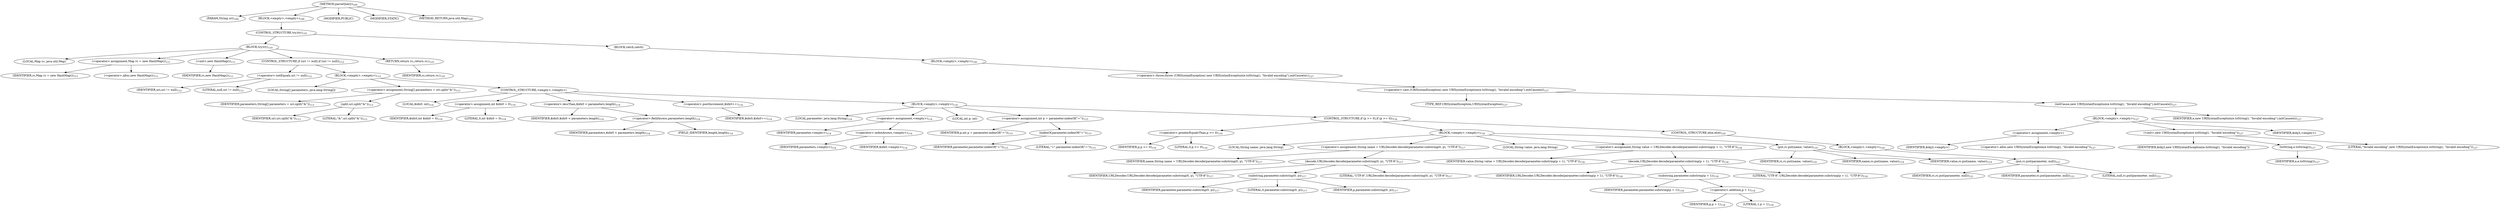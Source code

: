 digraph "parseQuery" {  
"261" [label = <(METHOD,parseQuery)<SUB>109</SUB>> ]
"262" [label = <(PARAM,String uri)<SUB>109</SUB>> ]
"263" [label = <(BLOCK,&lt;empty&gt;,&lt;empty&gt;)<SUB>109</SUB>> ]
"264" [label = <(CONTROL_STRUCTURE,try,try)<SUB>110</SUB>> ]
"265" [label = <(BLOCK,try,try)<SUB>110</SUB>> ]
"26" [label = <(LOCAL,Map rc: java.util.Map)> ]
"266" [label = <(&lt;operator&gt;.assignment,Map rc = new HashMap())<SUB>111</SUB>> ]
"267" [label = <(IDENTIFIER,rc,Map rc = new HashMap())<SUB>111</SUB>> ]
"268" [label = <(&lt;operator&gt;.alloc,new HashMap())<SUB>111</SUB>> ]
"269" [label = <(&lt;init&gt;,new HashMap())<SUB>111</SUB>> ]
"25" [label = <(IDENTIFIER,rc,new HashMap())<SUB>111</SUB>> ]
"270" [label = <(CONTROL_STRUCTURE,if (uri != null),if (uri != null))<SUB>112</SUB>> ]
"271" [label = <(&lt;operator&gt;.notEquals,uri != null)<SUB>112</SUB>> ]
"272" [label = <(IDENTIFIER,uri,uri != null)<SUB>112</SUB>> ]
"273" [label = <(LITERAL,null,uri != null)<SUB>112</SUB>> ]
"274" [label = <(BLOCK,&lt;empty&gt;,&lt;empty&gt;)<SUB>112</SUB>> ]
"275" [label = <(LOCAL,String[] parameters: java.lang.String[])> ]
"276" [label = <(&lt;operator&gt;.assignment,String[] parameters = uri.split(&quot;&amp;&quot;))<SUB>113</SUB>> ]
"277" [label = <(IDENTIFIER,parameters,String[] parameters = uri.split(&quot;&amp;&quot;))<SUB>113</SUB>> ]
"278" [label = <(split,uri.split(&quot;&amp;&quot;))<SUB>113</SUB>> ]
"279" [label = <(IDENTIFIER,uri,uri.split(&quot;&amp;&quot;))<SUB>113</SUB>> ]
"280" [label = <(LITERAL,&quot;&amp;&quot;,uri.split(&quot;&amp;&quot;))<SUB>113</SUB>> ]
"281" [label = <(CONTROL_STRUCTURE,&lt;empty&gt;,&lt;empty&gt;)> ]
"282" [label = <(LOCAL,$idx0: int)<SUB>114</SUB>> ]
"283" [label = <(&lt;operator&gt;.assignment,int $idx0 = 0)<SUB>114</SUB>> ]
"284" [label = <(IDENTIFIER,$idx0,int $idx0 = 0)<SUB>114</SUB>> ]
"285" [label = <(LITERAL,0,int $idx0 = 0)<SUB>114</SUB>> ]
"286" [label = <(&lt;operator&gt;.lessThan,$idx0 &lt; parameters.length)<SUB>114</SUB>> ]
"287" [label = <(IDENTIFIER,$idx0,$idx0 &lt; parameters.length)<SUB>114</SUB>> ]
"288" [label = <(&lt;operator&gt;.fieldAccess,parameters.length)<SUB>114</SUB>> ]
"289" [label = <(IDENTIFIER,parameters,$idx0 &lt; parameters.length)<SUB>114</SUB>> ]
"290" [label = <(FIELD_IDENTIFIER,length,length)<SUB>114</SUB>> ]
"291" [label = <(&lt;operator&gt;.postIncrement,$idx0++)<SUB>114</SUB>> ]
"292" [label = <(IDENTIFIER,$idx0,$idx0++)<SUB>114</SUB>> ]
"293" [label = <(BLOCK,&lt;empty&gt;,&lt;empty&gt;)<SUB>114</SUB>> ]
"294" [label = <(LOCAL,parameter: java.lang.String)<SUB>114</SUB>> ]
"295" [label = <(&lt;operator&gt;.assignment,&lt;empty&gt;)<SUB>114</SUB>> ]
"296" [label = <(IDENTIFIER,parameter,&lt;empty&gt;)<SUB>114</SUB>> ]
"297" [label = <(&lt;operator&gt;.indexAccess,&lt;empty&gt;)<SUB>114</SUB>> ]
"298" [label = <(IDENTIFIER,parameters,&lt;empty&gt;)<SUB>114</SUB>> ]
"299" [label = <(IDENTIFIER,$idx0,&lt;empty&gt;)<SUB>114</SUB>> ]
"300" [label = <(LOCAL,int p: int)> ]
"301" [label = <(&lt;operator&gt;.assignment,int p = parameter.indexOf(&quot;=&quot;))<SUB>115</SUB>> ]
"302" [label = <(IDENTIFIER,p,int p = parameter.indexOf(&quot;=&quot;))<SUB>115</SUB>> ]
"303" [label = <(indexOf,parameter.indexOf(&quot;=&quot;))<SUB>115</SUB>> ]
"304" [label = <(IDENTIFIER,parameter,parameter.indexOf(&quot;=&quot;))<SUB>115</SUB>> ]
"305" [label = <(LITERAL,&quot;=&quot;,parameter.indexOf(&quot;=&quot;))<SUB>115</SUB>> ]
"306" [label = <(CONTROL_STRUCTURE,if (p &gt;= 0),if (p &gt;= 0))<SUB>116</SUB>> ]
"307" [label = <(&lt;operator&gt;.greaterEqualsThan,p &gt;= 0)<SUB>116</SUB>> ]
"308" [label = <(IDENTIFIER,p,p &gt;= 0)<SUB>116</SUB>> ]
"309" [label = <(LITERAL,0,p &gt;= 0)<SUB>116</SUB>> ]
"310" [label = <(BLOCK,&lt;empty&gt;,&lt;empty&gt;)<SUB>116</SUB>> ]
"311" [label = <(LOCAL,String name: java.lang.String)> ]
"312" [label = <(&lt;operator&gt;.assignment,String name = URLDecoder.decode(parameter.substring(0, p), &quot;UTF-8&quot;))<SUB>117</SUB>> ]
"313" [label = <(IDENTIFIER,name,String name = URLDecoder.decode(parameter.substring(0, p), &quot;UTF-8&quot;))<SUB>117</SUB>> ]
"314" [label = <(decode,URLDecoder.decode(parameter.substring(0, p), &quot;UTF-8&quot;))<SUB>117</SUB>> ]
"315" [label = <(IDENTIFIER,URLDecoder,URLDecoder.decode(parameter.substring(0, p), &quot;UTF-8&quot;))<SUB>117</SUB>> ]
"316" [label = <(substring,parameter.substring(0, p))<SUB>117</SUB>> ]
"317" [label = <(IDENTIFIER,parameter,parameter.substring(0, p))<SUB>117</SUB>> ]
"318" [label = <(LITERAL,0,parameter.substring(0, p))<SUB>117</SUB>> ]
"319" [label = <(IDENTIFIER,p,parameter.substring(0, p))<SUB>117</SUB>> ]
"320" [label = <(LITERAL,&quot;UTF-8&quot;,URLDecoder.decode(parameter.substring(0, p), &quot;UTF-8&quot;))<SUB>117</SUB>> ]
"321" [label = <(LOCAL,String value: java.lang.String)> ]
"322" [label = <(&lt;operator&gt;.assignment,String value = URLDecoder.decode(parameter.substring(p + 1), &quot;UTF-8&quot;))<SUB>118</SUB>> ]
"323" [label = <(IDENTIFIER,value,String value = URLDecoder.decode(parameter.substring(p + 1), &quot;UTF-8&quot;))<SUB>118</SUB>> ]
"324" [label = <(decode,URLDecoder.decode(parameter.substring(p + 1), &quot;UTF-8&quot;))<SUB>118</SUB>> ]
"325" [label = <(IDENTIFIER,URLDecoder,URLDecoder.decode(parameter.substring(p + 1), &quot;UTF-8&quot;))<SUB>118</SUB>> ]
"326" [label = <(substring,parameter.substring(p + 1))<SUB>118</SUB>> ]
"327" [label = <(IDENTIFIER,parameter,parameter.substring(p + 1))<SUB>118</SUB>> ]
"328" [label = <(&lt;operator&gt;.addition,p + 1)<SUB>118</SUB>> ]
"329" [label = <(IDENTIFIER,p,p + 1)<SUB>118</SUB>> ]
"330" [label = <(LITERAL,1,p + 1)<SUB>118</SUB>> ]
"331" [label = <(LITERAL,&quot;UTF-8&quot;,URLDecoder.decode(parameter.substring(p + 1), &quot;UTF-8&quot;))<SUB>118</SUB>> ]
"332" [label = <(put,rc.put(name, value))<SUB>119</SUB>> ]
"333" [label = <(IDENTIFIER,rc,rc.put(name, value))<SUB>119</SUB>> ]
"334" [label = <(IDENTIFIER,name,rc.put(name, value))<SUB>119</SUB>> ]
"335" [label = <(IDENTIFIER,value,rc.put(name, value))<SUB>119</SUB>> ]
"336" [label = <(CONTROL_STRUCTURE,else,else)<SUB>120</SUB>> ]
"337" [label = <(BLOCK,&lt;empty&gt;,&lt;empty&gt;)<SUB>120</SUB>> ]
"338" [label = <(put,rc.put(parameter, null))<SUB>121</SUB>> ]
"339" [label = <(IDENTIFIER,rc,rc.put(parameter, null))<SUB>121</SUB>> ]
"340" [label = <(IDENTIFIER,parameter,rc.put(parameter, null))<SUB>121</SUB>> ]
"341" [label = <(LITERAL,null,rc.put(parameter, null))<SUB>121</SUB>> ]
"342" [label = <(RETURN,return rc;,return rc;)<SUB>125</SUB>> ]
"343" [label = <(IDENTIFIER,rc,return rc;)<SUB>125</SUB>> ]
"344" [label = <(BLOCK,catch,catch)> ]
"345" [label = <(BLOCK,&lt;empty&gt;,&lt;empty&gt;)<SUB>126</SUB>> ]
"346" [label = <(&lt;operator&gt;.throw,throw (URISyntaxException) new URISyntaxException(e.toString(), &quot;Invalid encoding&quot;).initCause(e);)<SUB>127</SUB>> ]
"347" [label = <(&lt;operator&gt;.cast,(URISyntaxException) new URISyntaxException(e.toString(), &quot;Invalid encoding&quot;).initCause(e))<SUB>127</SUB>> ]
"348" [label = <(TYPE_REF,URISyntaxException,URISyntaxException)<SUB>127</SUB>> ]
"349" [label = <(initCause,new URISyntaxException(e.toString(), &quot;Invalid encoding&quot;).initCause(e))<SUB>127</SUB>> ]
"350" [label = <(BLOCK,&lt;empty&gt;,&lt;empty&gt;)<SUB>127</SUB>> ]
"351" [label = <(&lt;operator&gt;.assignment,&lt;empty&gt;)> ]
"352" [label = <(IDENTIFIER,$obj3,&lt;empty&gt;)> ]
"353" [label = <(&lt;operator&gt;.alloc,new URISyntaxException(e.toString(), &quot;Invalid encoding&quot;))<SUB>127</SUB>> ]
"354" [label = <(&lt;init&gt;,new URISyntaxException(e.toString(), &quot;Invalid encoding&quot;))<SUB>127</SUB>> ]
"355" [label = <(IDENTIFIER,$obj3,new URISyntaxException(e.toString(), &quot;Invalid encoding&quot;))> ]
"356" [label = <(toString,e.toString())<SUB>127</SUB>> ]
"357" [label = <(IDENTIFIER,e,e.toString())<SUB>127</SUB>> ]
"358" [label = <(LITERAL,&quot;Invalid encoding&quot;,new URISyntaxException(e.toString(), &quot;Invalid encoding&quot;))<SUB>127</SUB>> ]
"359" [label = <(IDENTIFIER,$obj3,&lt;empty&gt;)> ]
"360" [label = <(IDENTIFIER,e,new URISyntaxException(e.toString(), &quot;Invalid encoding&quot;).initCause(e))<SUB>127</SUB>> ]
"361" [label = <(MODIFIER,PUBLIC)> ]
"362" [label = <(MODIFIER,STATIC)> ]
"363" [label = <(METHOD_RETURN,java.util.Map)<SUB>109</SUB>> ]
  "261" -> "262" 
  "261" -> "263" 
  "261" -> "361" 
  "261" -> "362" 
  "261" -> "363" 
  "263" -> "264" 
  "264" -> "265" 
  "264" -> "344" 
  "265" -> "26" 
  "265" -> "266" 
  "265" -> "269" 
  "265" -> "270" 
  "265" -> "342" 
  "266" -> "267" 
  "266" -> "268" 
  "269" -> "25" 
  "270" -> "271" 
  "270" -> "274" 
  "271" -> "272" 
  "271" -> "273" 
  "274" -> "275" 
  "274" -> "276" 
  "274" -> "281" 
  "276" -> "277" 
  "276" -> "278" 
  "278" -> "279" 
  "278" -> "280" 
  "281" -> "282" 
  "281" -> "283" 
  "281" -> "286" 
  "281" -> "291" 
  "281" -> "293" 
  "283" -> "284" 
  "283" -> "285" 
  "286" -> "287" 
  "286" -> "288" 
  "288" -> "289" 
  "288" -> "290" 
  "291" -> "292" 
  "293" -> "294" 
  "293" -> "295" 
  "293" -> "300" 
  "293" -> "301" 
  "293" -> "306" 
  "295" -> "296" 
  "295" -> "297" 
  "297" -> "298" 
  "297" -> "299" 
  "301" -> "302" 
  "301" -> "303" 
  "303" -> "304" 
  "303" -> "305" 
  "306" -> "307" 
  "306" -> "310" 
  "306" -> "336" 
  "307" -> "308" 
  "307" -> "309" 
  "310" -> "311" 
  "310" -> "312" 
  "310" -> "321" 
  "310" -> "322" 
  "310" -> "332" 
  "312" -> "313" 
  "312" -> "314" 
  "314" -> "315" 
  "314" -> "316" 
  "314" -> "320" 
  "316" -> "317" 
  "316" -> "318" 
  "316" -> "319" 
  "322" -> "323" 
  "322" -> "324" 
  "324" -> "325" 
  "324" -> "326" 
  "324" -> "331" 
  "326" -> "327" 
  "326" -> "328" 
  "328" -> "329" 
  "328" -> "330" 
  "332" -> "333" 
  "332" -> "334" 
  "332" -> "335" 
  "336" -> "337" 
  "337" -> "338" 
  "338" -> "339" 
  "338" -> "340" 
  "338" -> "341" 
  "342" -> "343" 
  "344" -> "345" 
  "345" -> "346" 
  "346" -> "347" 
  "347" -> "348" 
  "347" -> "349" 
  "349" -> "350" 
  "349" -> "360" 
  "350" -> "351" 
  "350" -> "354" 
  "350" -> "359" 
  "351" -> "352" 
  "351" -> "353" 
  "354" -> "355" 
  "354" -> "356" 
  "354" -> "358" 
  "356" -> "357" 
}
